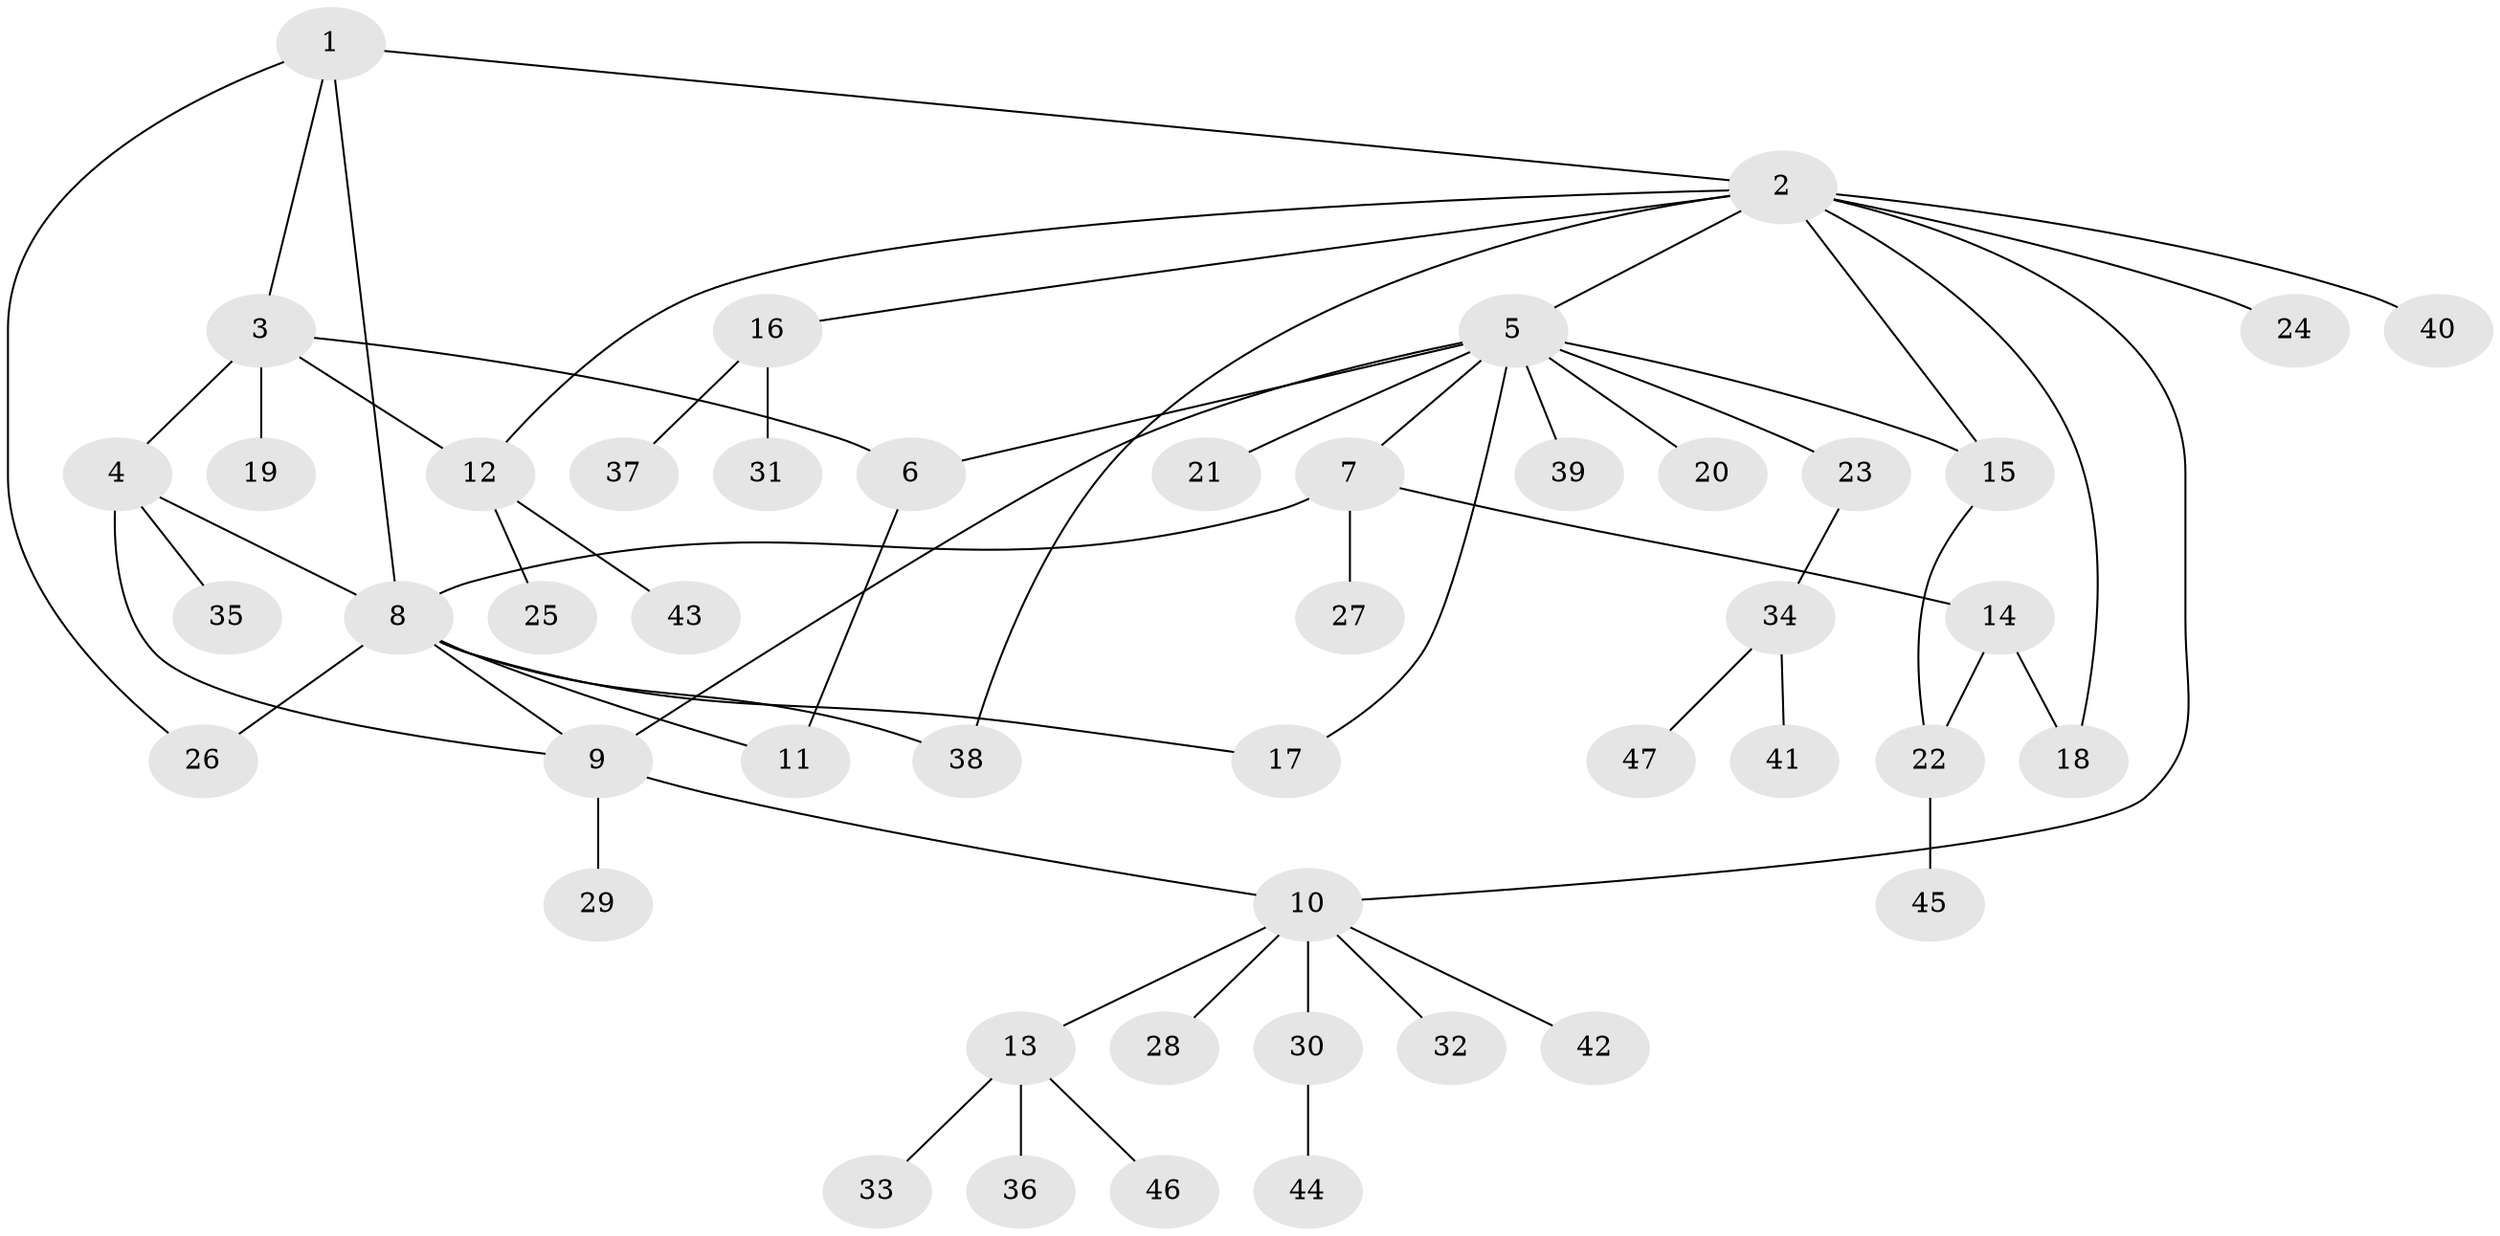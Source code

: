 // coarse degree distribution, {4: 0.0625, 13: 0.03125, 2: 0.21875, 3: 0.21875, 12: 0.03125, 1: 0.4375}
// Generated by graph-tools (version 1.1) at 2025/19/03/04/25 18:19:28]
// undirected, 47 vertices, 60 edges
graph export_dot {
graph [start="1"]
  node [color=gray90,style=filled];
  1;
  2;
  3;
  4;
  5;
  6;
  7;
  8;
  9;
  10;
  11;
  12;
  13;
  14;
  15;
  16;
  17;
  18;
  19;
  20;
  21;
  22;
  23;
  24;
  25;
  26;
  27;
  28;
  29;
  30;
  31;
  32;
  33;
  34;
  35;
  36;
  37;
  38;
  39;
  40;
  41;
  42;
  43;
  44;
  45;
  46;
  47;
  1 -- 2;
  1 -- 3;
  1 -- 8;
  1 -- 26;
  2 -- 5;
  2 -- 10;
  2 -- 12;
  2 -- 15;
  2 -- 16;
  2 -- 18;
  2 -- 24;
  2 -- 38;
  2 -- 40;
  3 -- 4;
  3 -- 6;
  3 -- 12;
  3 -- 19;
  4 -- 8;
  4 -- 9;
  4 -- 35;
  5 -- 6;
  5 -- 7;
  5 -- 9;
  5 -- 15;
  5 -- 17;
  5 -- 20;
  5 -- 21;
  5 -- 23;
  5 -- 39;
  6 -- 11;
  7 -- 8;
  7 -- 14;
  7 -- 27;
  8 -- 9;
  8 -- 11;
  8 -- 17;
  8 -- 26;
  8 -- 38;
  9 -- 10;
  9 -- 29;
  10 -- 13;
  10 -- 28;
  10 -- 30;
  10 -- 32;
  10 -- 42;
  12 -- 25;
  12 -- 43;
  13 -- 33;
  13 -- 36;
  13 -- 46;
  14 -- 18;
  14 -- 22;
  15 -- 22;
  16 -- 31;
  16 -- 37;
  22 -- 45;
  23 -- 34;
  30 -- 44;
  34 -- 41;
  34 -- 47;
}
